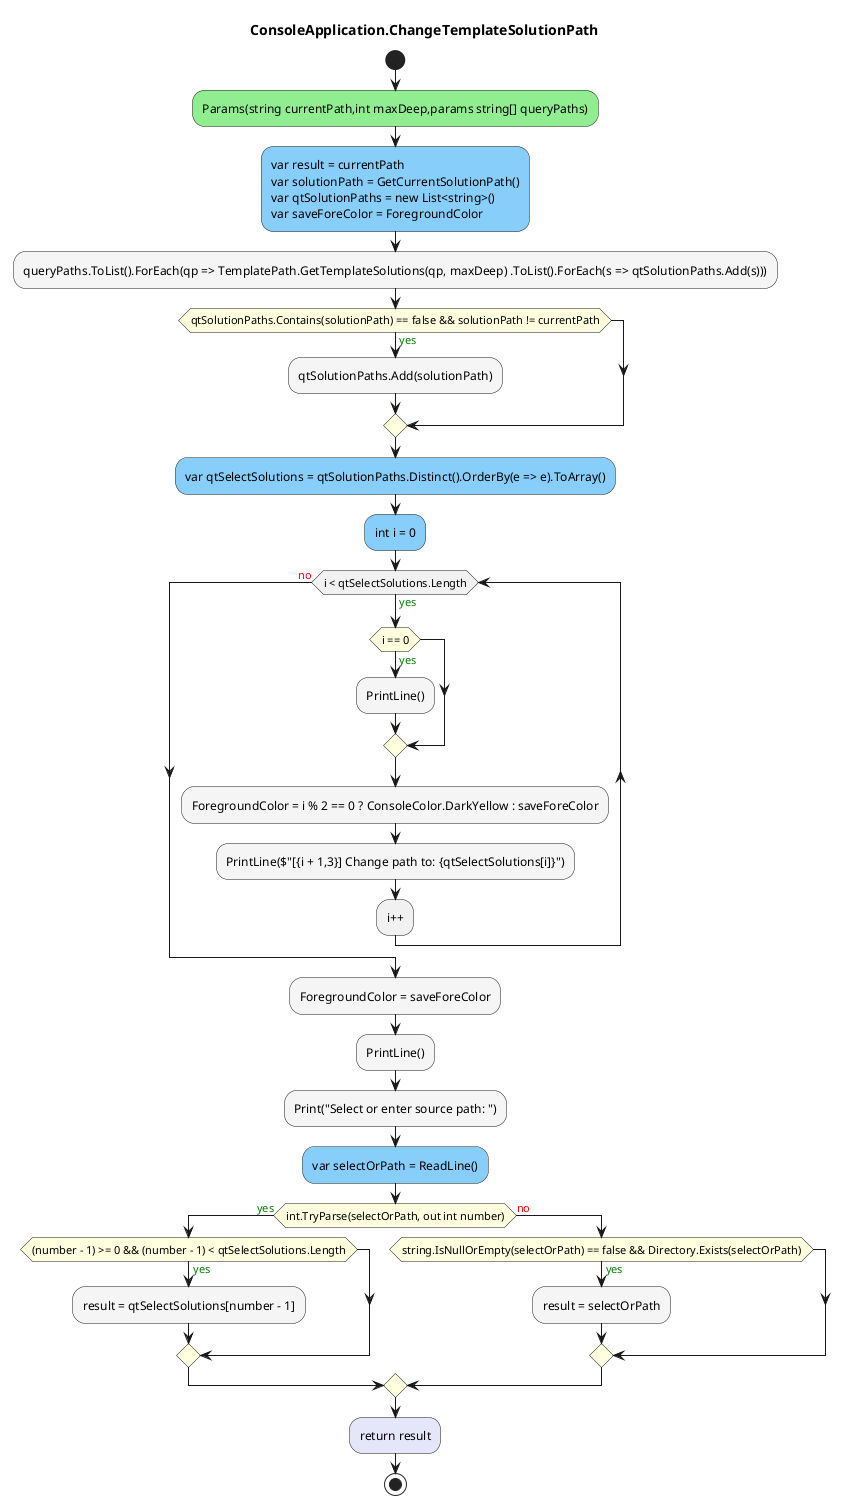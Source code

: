 @startuml ConsoleApplication.ChangeTemplateSolutionPath
title ConsoleApplication.ChangeTemplateSolutionPath
start
#LightGreen:Params(string currentPath,int maxDeep,params string[] queryPaths);
#LightSkyBlue:var result = currentPath\nvar solutionPath = GetCurrentSolutionPath()\nvar qtSolutionPaths = new List<string>()\nvar saveForeColor = ForegroundColor;
#WhiteSmoke:queryPaths.ToList().ForEach(qp => TemplatePath.GetTemplateSolutions(qp, maxDeep) .ToList().ForEach(s => qtSolutionPaths.Add(s)));
#LightYellow:if (qtSolutionPaths.Contains(solutionPath) == false && solutionPath != currentPath) then (<color:green>yes)
        #WhiteSmoke:qtSolutionPaths.Add(solutionPath);
endif
#LightSkyBlue:var qtSelectSolutions = qtSolutionPaths.Distinct().OrderBy(e => e).ToArray();
#LightSkyBlue:int i = 0;
while (i < qtSelectSolutions.Length) is (<color:green>yes)
        #LightYellow:if (i == 0) then (<color:green>yes)
            #WhiteSmoke:PrintLine();
        endif
        #WhiteSmoke:ForegroundColor = i % 2 == 0 ? ConsoleColor.DarkYellow : saveForeColor;
        #WhiteSmoke:PrintLine($"[{i + 1,3}] Change path to: {qtSelectSolutions[i]}");
:i++;
endwhile (<color:red>no)
#WhiteSmoke:ForegroundColor = saveForeColor;
#WhiteSmoke:PrintLine();
#WhiteSmoke:Print("Select or enter source path: ");
#LightSkyBlue:var selectOrPath = ReadLine();
#LightYellow:if (int.TryParse(selectOrPath, out int number)) then (<color:green>yes)
        #LightYellow:if ((number - 1) >= 0 && (number - 1) < qtSelectSolutions.Length) then (<color:green>yes)
                #WhiteSmoke:result = qtSelectSolutions[number - 1];
        endif
    else (<color:red>no)
        #LightYellow:if (string.IsNullOrEmpty(selectOrPath) == false && Directory.Exists(selectOrPath)) then (<color:green>yes)
                #WhiteSmoke:result = selectOrPath;
        endif
endif
#Lavender:return result;
stop
@enduml
